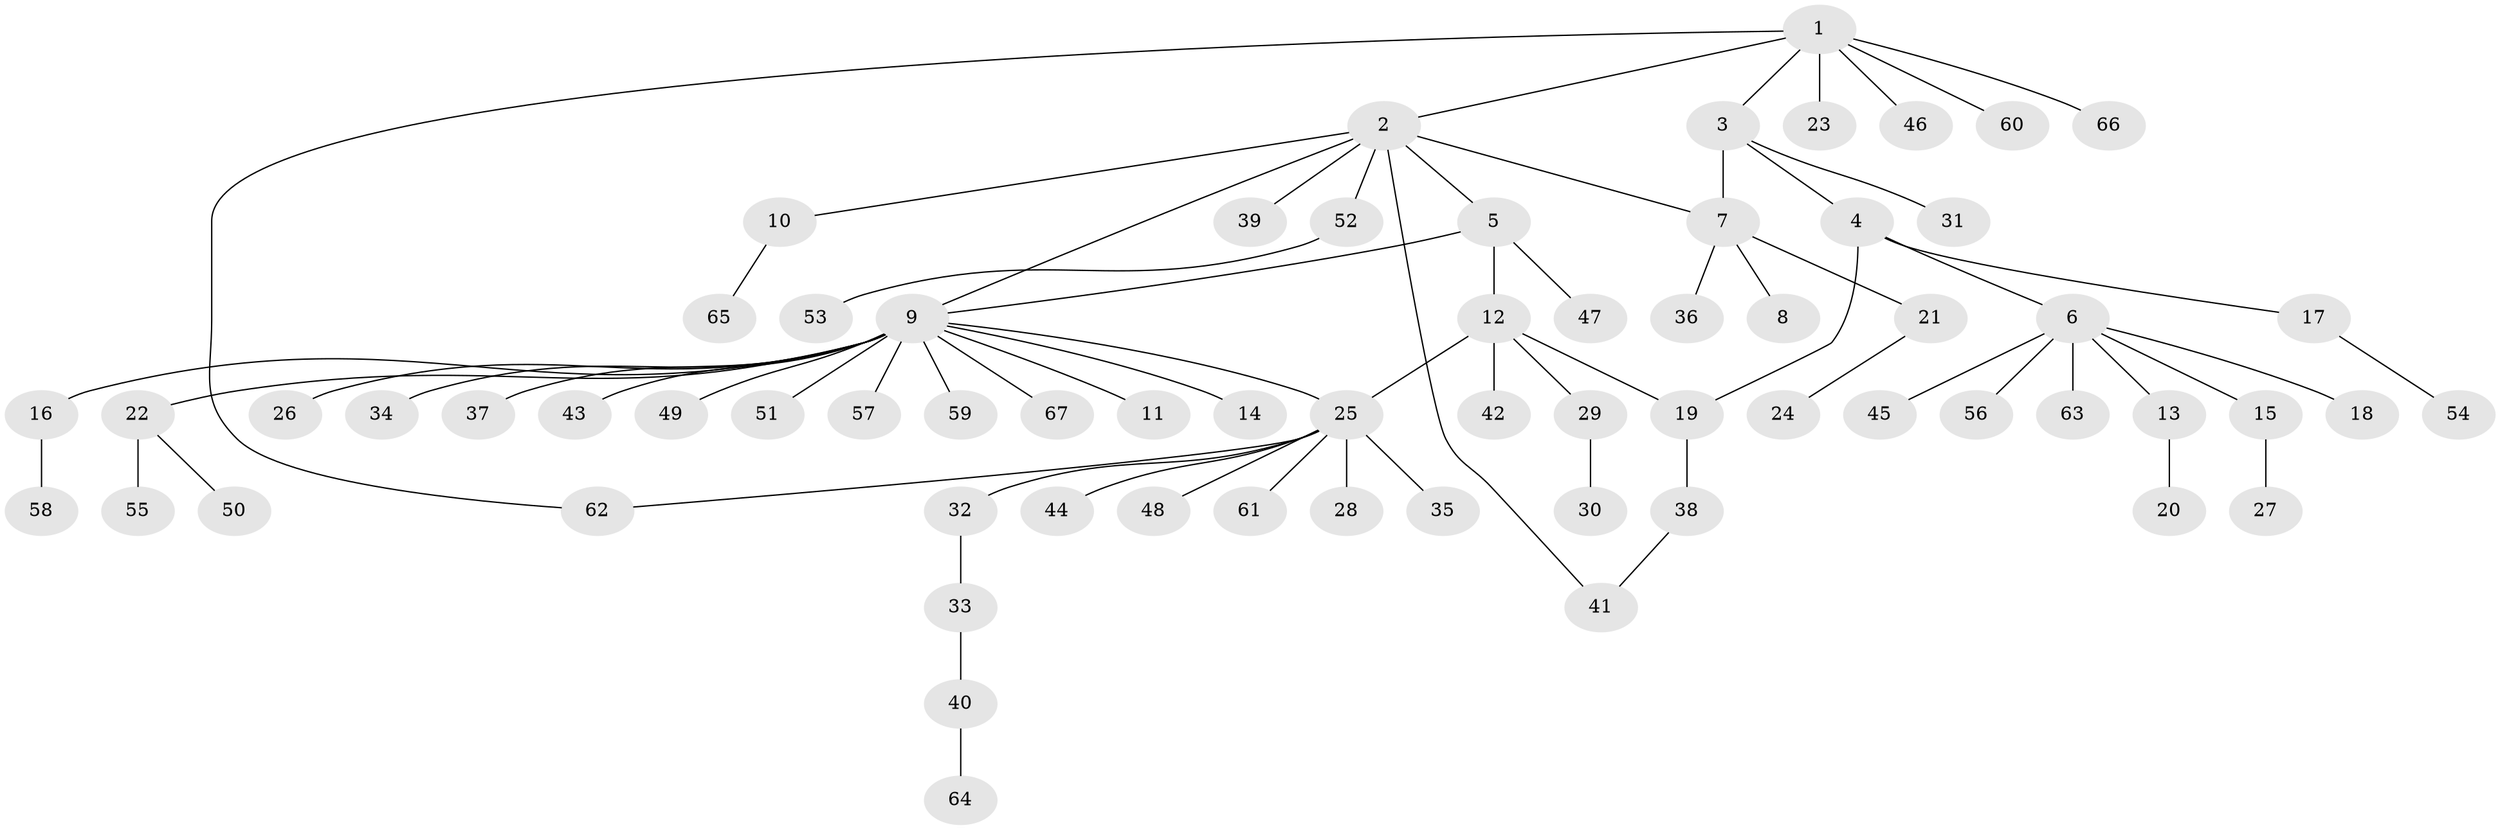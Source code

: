 // coarse degree distribution, {9: 0.05660377358490566, 4: 0.018867924528301886, 14: 0.018867924528301886, 1: 0.7169811320754716, 12: 0.018867924528301886, 2: 0.1509433962264151, 3: 0.018867924528301886}
// Generated by graph-tools (version 1.1) at 2025/52/02/27/25 19:52:00]
// undirected, 67 vertices, 72 edges
graph export_dot {
graph [start="1"]
  node [color=gray90,style=filled];
  1;
  2;
  3;
  4;
  5;
  6;
  7;
  8;
  9;
  10;
  11;
  12;
  13;
  14;
  15;
  16;
  17;
  18;
  19;
  20;
  21;
  22;
  23;
  24;
  25;
  26;
  27;
  28;
  29;
  30;
  31;
  32;
  33;
  34;
  35;
  36;
  37;
  38;
  39;
  40;
  41;
  42;
  43;
  44;
  45;
  46;
  47;
  48;
  49;
  50;
  51;
  52;
  53;
  54;
  55;
  56;
  57;
  58;
  59;
  60;
  61;
  62;
  63;
  64;
  65;
  66;
  67;
  1 -- 2;
  1 -- 3;
  1 -- 23;
  1 -- 46;
  1 -- 60;
  1 -- 62;
  1 -- 66;
  2 -- 5;
  2 -- 7;
  2 -- 9;
  2 -- 10;
  2 -- 39;
  2 -- 41;
  2 -- 52;
  3 -- 4;
  3 -- 7;
  3 -- 31;
  4 -- 6;
  4 -- 17;
  4 -- 19;
  5 -- 9;
  5 -- 12;
  5 -- 47;
  6 -- 13;
  6 -- 15;
  6 -- 18;
  6 -- 45;
  6 -- 56;
  6 -- 63;
  7 -- 8;
  7 -- 21;
  7 -- 36;
  9 -- 11;
  9 -- 14;
  9 -- 16;
  9 -- 22;
  9 -- 25;
  9 -- 26;
  9 -- 34;
  9 -- 37;
  9 -- 43;
  9 -- 49;
  9 -- 51;
  9 -- 57;
  9 -- 59;
  9 -- 67;
  10 -- 65;
  12 -- 19;
  12 -- 25;
  12 -- 29;
  12 -- 42;
  13 -- 20;
  15 -- 27;
  16 -- 58;
  17 -- 54;
  19 -- 38;
  21 -- 24;
  22 -- 50;
  22 -- 55;
  25 -- 28;
  25 -- 32;
  25 -- 35;
  25 -- 44;
  25 -- 48;
  25 -- 61;
  25 -- 62;
  29 -- 30;
  32 -- 33;
  33 -- 40;
  38 -- 41;
  40 -- 64;
  52 -- 53;
}
